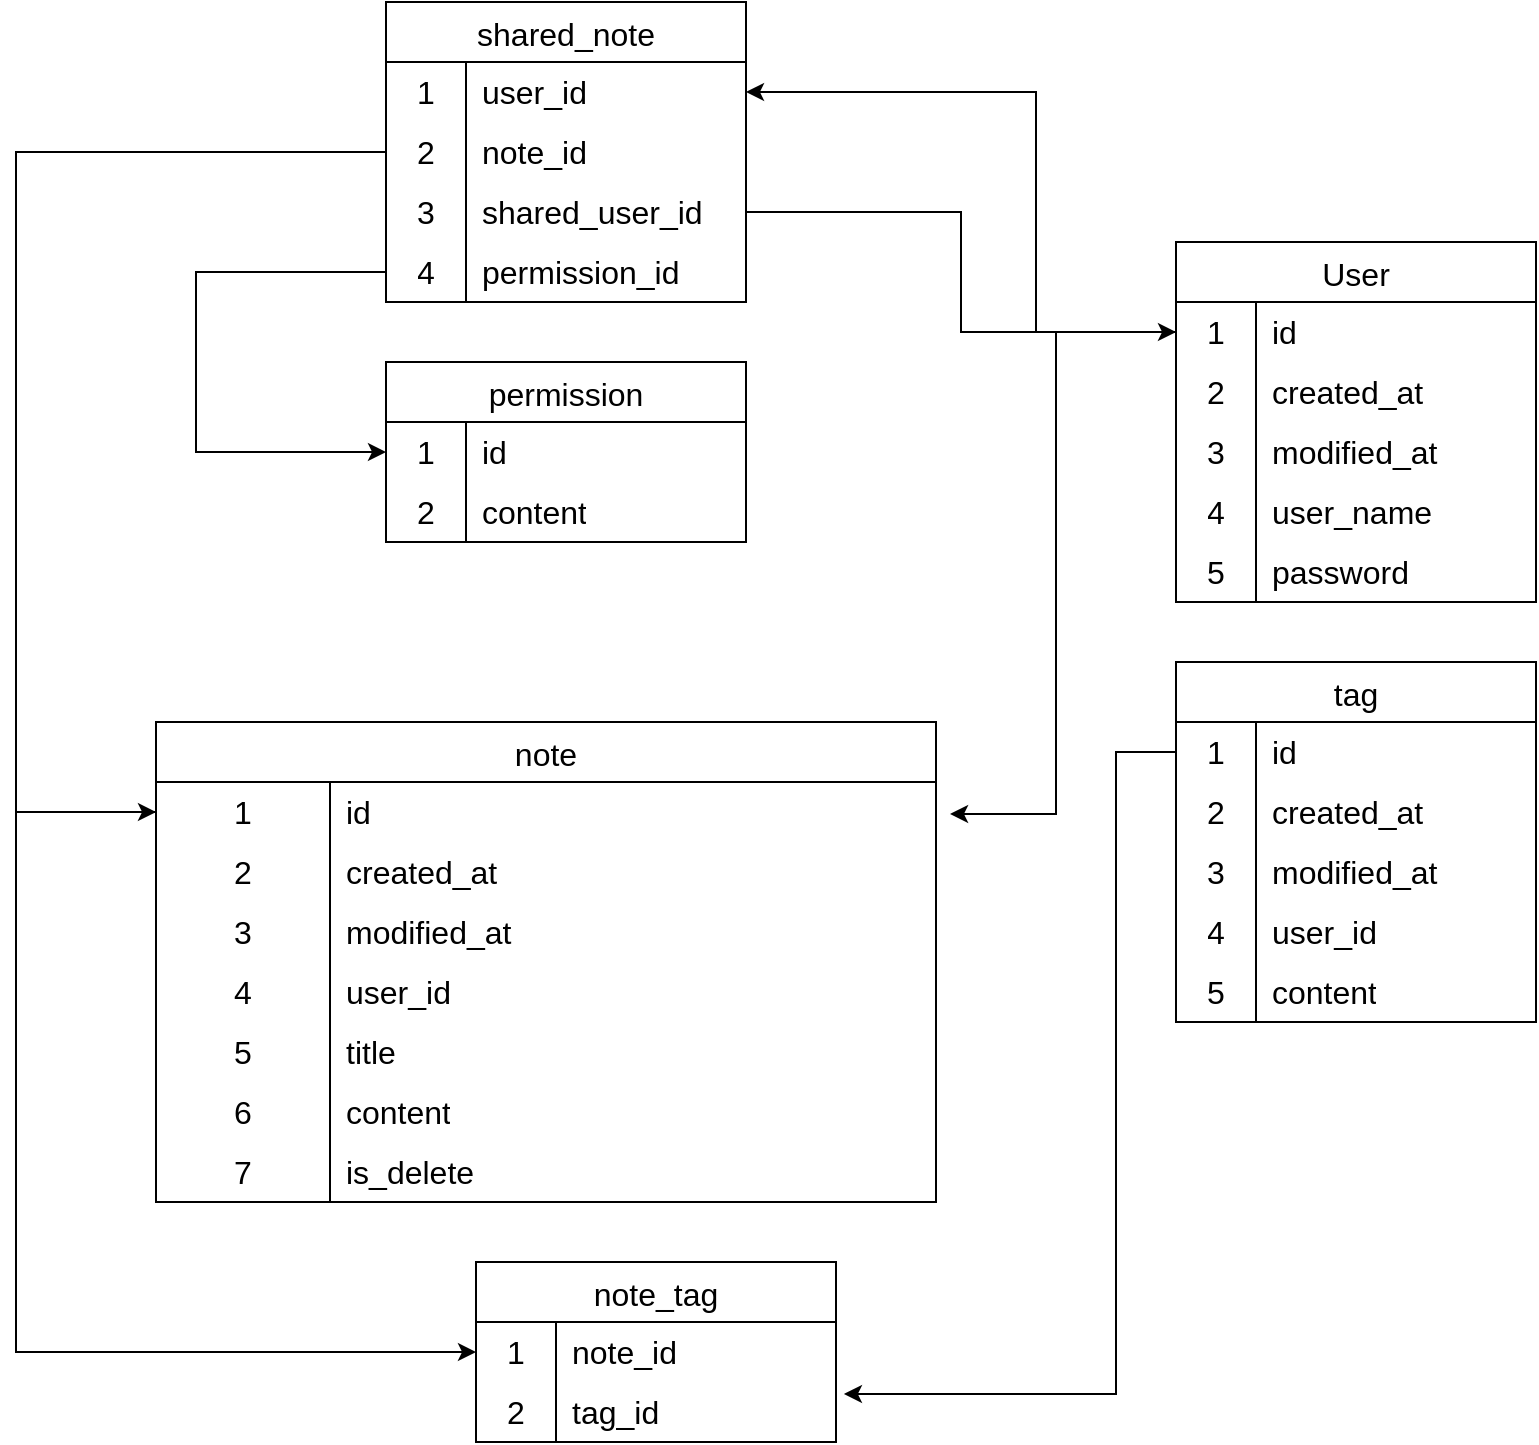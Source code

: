 <mxfile version="21.6.2" type="github">
  <diagram id="R2lEEEUBdFMjLlhIrx00" name="Page-1">
    <mxGraphModel dx="1434" dy="764" grid="1" gridSize="10" guides="1" tooltips="1" connect="1" arrows="1" fold="1" page="1" pageScale="1" pageWidth="850" pageHeight="1100" math="0" shadow="0" extFonts="Permanent Marker^https://fonts.googleapis.com/css?family=Permanent+Marker">
      <root>
        <mxCell id="0" />
        <mxCell id="1" parent="0" />
        <object label="note" id="VQeO6nDnTUrIf2RDV7d5-27">
          <mxCell style="shape=table;startSize=30;container=1;collapsible=0;childLayout=tableLayout;fixedRows=1;rowLines=0;fontStyle=0;strokeColor=default;fontSize=16;" vertex="1" parent="1">
            <mxGeometry x="100" y="400" width="390" height="240" as="geometry" />
          </mxCell>
        </object>
        <mxCell id="VQeO6nDnTUrIf2RDV7d5-28" value="" style="shape=tableRow;horizontal=0;startSize=0;swimlaneHead=0;swimlaneBody=0;top=0;left=0;bottom=0;right=0;collapsible=0;dropTarget=0;fillColor=none;points=[[0,0.5],[1,0.5]];portConstraint=eastwest;strokeColor=inherit;fontSize=16;" vertex="1" parent="VQeO6nDnTUrIf2RDV7d5-27">
          <mxGeometry y="30" width="390" height="30" as="geometry" />
        </mxCell>
        <mxCell id="VQeO6nDnTUrIf2RDV7d5-29" value="1" style="shape=partialRectangle;html=1;whiteSpace=wrap;connectable=0;fillColor=none;top=0;left=0;bottom=0;right=0;overflow=hidden;pointerEvents=1;strokeColor=inherit;fontSize=16;" vertex="1" parent="VQeO6nDnTUrIf2RDV7d5-28">
          <mxGeometry width="87" height="30" as="geometry">
            <mxRectangle width="87" height="30" as="alternateBounds" />
          </mxGeometry>
        </mxCell>
        <mxCell id="VQeO6nDnTUrIf2RDV7d5-30" value="id" style="shape=partialRectangle;html=1;whiteSpace=wrap;connectable=0;fillColor=none;top=0;left=0;bottom=0;right=0;align=left;spacingLeft=6;overflow=hidden;strokeColor=inherit;fontSize=16;" vertex="1" parent="VQeO6nDnTUrIf2RDV7d5-28">
          <mxGeometry x="87" width="303" height="30" as="geometry">
            <mxRectangle width="303" height="30" as="alternateBounds" />
          </mxGeometry>
        </mxCell>
        <mxCell id="VQeO6nDnTUrIf2RDV7d5-31" value="" style="shape=tableRow;horizontal=0;startSize=0;swimlaneHead=0;swimlaneBody=0;top=0;left=0;bottom=0;right=0;collapsible=0;dropTarget=0;fillColor=none;points=[[0,0.5],[1,0.5]];portConstraint=eastwest;strokeColor=inherit;fontSize=16;" vertex="1" parent="VQeO6nDnTUrIf2RDV7d5-27">
          <mxGeometry y="60" width="390" height="30" as="geometry" />
        </mxCell>
        <mxCell id="VQeO6nDnTUrIf2RDV7d5-32" value="2" style="shape=partialRectangle;html=1;whiteSpace=wrap;connectable=0;fillColor=none;top=0;left=0;bottom=0;right=0;overflow=hidden;strokeColor=inherit;fontSize=16;" vertex="1" parent="VQeO6nDnTUrIf2RDV7d5-31">
          <mxGeometry width="87" height="30" as="geometry">
            <mxRectangle width="87" height="30" as="alternateBounds" />
          </mxGeometry>
        </mxCell>
        <mxCell id="VQeO6nDnTUrIf2RDV7d5-33" value="created_at" style="shape=partialRectangle;html=1;whiteSpace=wrap;connectable=0;fillColor=none;top=0;left=0;bottom=0;right=0;align=left;spacingLeft=6;overflow=hidden;strokeColor=inherit;fontSize=16;" vertex="1" parent="VQeO6nDnTUrIf2RDV7d5-31">
          <mxGeometry x="87" width="303" height="30" as="geometry">
            <mxRectangle width="303" height="30" as="alternateBounds" />
          </mxGeometry>
        </mxCell>
        <mxCell id="VQeO6nDnTUrIf2RDV7d5-37" style="shape=tableRow;horizontal=0;startSize=0;swimlaneHead=0;swimlaneBody=0;top=0;left=0;bottom=0;right=0;collapsible=0;dropTarget=0;fillColor=none;points=[[0,0.5],[1,0.5]];portConstraint=eastwest;strokeColor=inherit;fontSize=16;" vertex="1" parent="VQeO6nDnTUrIf2RDV7d5-27">
          <mxGeometry y="90" width="390" height="30" as="geometry" />
        </mxCell>
        <mxCell id="VQeO6nDnTUrIf2RDV7d5-38" value="3" style="shape=partialRectangle;html=1;whiteSpace=wrap;connectable=0;fillColor=none;top=0;left=0;bottom=0;right=0;overflow=hidden;strokeColor=inherit;fontSize=16;" vertex="1" parent="VQeO6nDnTUrIf2RDV7d5-37">
          <mxGeometry width="87" height="30" as="geometry">
            <mxRectangle width="87" height="30" as="alternateBounds" />
          </mxGeometry>
        </mxCell>
        <mxCell id="VQeO6nDnTUrIf2RDV7d5-39" value="modified_at" style="shape=partialRectangle;html=1;whiteSpace=wrap;connectable=0;fillColor=none;top=0;left=0;bottom=0;right=0;align=left;spacingLeft=6;overflow=hidden;strokeColor=inherit;fontSize=16;" vertex="1" parent="VQeO6nDnTUrIf2RDV7d5-37">
          <mxGeometry x="87" width="303" height="30" as="geometry">
            <mxRectangle width="303" height="30" as="alternateBounds" />
          </mxGeometry>
        </mxCell>
        <mxCell id="VQeO6nDnTUrIf2RDV7d5-40" style="shape=tableRow;horizontal=0;startSize=0;swimlaneHead=0;swimlaneBody=0;top=0;left=0;bottom=0;right=0;collapsible=0;dropTarget=0;fillColor=none;points=[[0,0.5],[1,0.5]];portConstraint=eastwest;strokeColor=inherit;fontSize=16;" vertex="1" parent="VQeO6nDnTUrIf2RDV7d5-27">
          <mxGeometry y="120" width="390" height="30" as="geometry" />
        </mxCell>
        <mxCell id="VQeO6nDnTUrIf2RDV7d5-41" value="4" style="shape=partialRectangle;html=1;whiteSpace=wrap;connectable=0;fillColor=none;top=0;left=0;bottom=0;right=0;overflow=hidden;strokeColor=inherit;fontSize=16;" vertex="1" parent="VQeO6nDnTUrIf2RDV7d5-40">
          <mxGeometry width="87" height="30" as="geometry">
            <mxRectangle width="87" height="30" as="alternateBounds" />
          </mxGeometry>
        </mxCell>
        <mxCell id="VQeO6nDnTUrIf2RDV7d5-42" value="user_id" style="shape=partialRectangle;html=1;whiteSpace=wrap;connectable=0;fillColor=none;top=0;left=0;bottom=0;right=0;align=left;spacingLeft=6;overflow=hidden;strokeColor=inherit;fontSize=16;" vertex="1" parent="VQeO6nDnTUrIf2RDV7d5-40">
          <mxGeometry x="87" width="303" height="30" as="geometry">
            <mxRectangle width="303" height="30" as="alternateBounds" />
          </mxGeometry>
        </mxCell>
        <mxCell id="VQeO6nDnTUrIf2RDV7d5-50" style="shape=tableRow;horizontal=0;startSize=0;swimlaneHead=0;swimlaneBody=0;top=0;left=0;bottom=0;right=0;collapsible=0;dropTarget=0;fillColor=none;points=[[0,0.5],[1,0.5]];portConstraint=eastwest;strokeColor=inherit;fontSize=16;" vertex="1" parent="VQeO6nDnTUrIf2RDV7d5-27">
          <mxGeometry y="150" width="390" height="30" as="geometry" />
        </mxCell>
        <mxCell id="VQeO6nDnTUrIf2RDV7d5-51" value="5" style="shape=partialRectangle;html=1;whiteSpace=wrap;connectable=0;fillColor=none;top=0;left=0;bottom=0;right=0;overflow=hidden;strokeColor=inherit;fontSize=16;" vertex="1" parent="VQeO6nDnTUrIf2RDV7d5-50">
          <mxGeometry width="87" height="30" as="geometry">
            <mxRectangle width="87" height="30" as="alternateBounds" />
          </mxGeometry>
        </mxCell>
        <mxCell id="VQeO6nDnTUrIf2RDV7d5-52" value="title" style="shape=partialRectangle;html=1;whiteSpace=wrap;connectable=0;fillColor=none;top=0;left=0;bottom=0;right=0;align=left;spacingLeft=6;overflow=hidden;strokeColor=inherit;fontSize=16;" vertex="1" parent="VQeO6nDnTUrIf2RDV7d5-50">
          <mxGeometry x="87" width="303" height="30" as="geometry">
            <mxRectangle width="303" height="30" as="alternateBounds" />
          </mxGeometry>
        </mxCell>
        <mxCell id="VQeO6nDnTUrIf2RDV7d5-88" style="shape=tableRow;horizontal=0;startSize=0;swimlaneHead=0;swimlaneBody=0;top=0;left=0;bottom=0;right=0;collapsible=0;dropTarget=0;fillColor=none;points=[[0,0.5],[1,0.5]];portConstraint=eastwest;strokeColor=inherit;fontSize=16;" vertex="1" parent="VQeO6nDnTUrIf2RDV7d5-27">
          <mxGeometry y="180" width="390" height="30" as="geometry" />
        </mxCell>
        <mxCell id="VQeO6nDnTUrIf2RDV7d5-89" value="6" style="shape=partialRectangle;html=1;whiteSpace=wrap;connectable=0;fillColor=none;top=0;left=0;bottom=0;right=0;overflow=hidden;strokeColor=inherit;fontSize=16;" vertex="1" parent="VQeO6nDnTUrIf2RDV7d5-88">
          <mxGeometry width="87" height="30" as="geometry">
            <mxRectangle width="87" height="30" as="alternateBounds" />
          </mxGeometry>
        </mxCell>
        <mxCell id="VQeO6nDnTUrIf2RDV7d5-90" value="content" style="shape=partialRectangle;html=1;whiteSpace=wrap;connectable=0;fillColor=none;top=0;left=0;bottom=0;right=0;align=left;spacingLeft=6;overflow=hidden;strokeColor=inherit;fontSize=16;" vertex="1" parent="VQeO6nDnTUrIf2RDV7d5-88">
          <mxGeometry x="87" width="303" height="30" as="geometry">
            <mxRectangle width="303" height="30" as="alternateBounds" />
          </mxGeometry>
        </mxCell>
        <mxCell id="VQeO6nDnTUrIf2RDV7d5-93" style="shape=tableRow;horizontal=0;startSize=0;swimlaneHead=0;swimlaneBody=0;top=0;left=0;bottom=0;right=0;collapsible=0;dropTarget=0;fillColor=none;points=[[0,0.5],[1,0.5]];portConstraint=eastwest;strokeColor=inherit;fontSize=16;" vertex="1" parent="VQeO6nDnTUrIf2RDV7d5-27">
          <mxGeometry y="210" width="390" height="30" as="geometry" />
        </mxCell>
        <mxCell id="VQeO6nDnTUrIf2RDV7d5-94" value="7" style="shape=partialRectangle;html=1;whiteSpace=wrap;connectable=0;fillColor=none;top=0;left=0;bottom=0;right=0;overflow=hidden;strokeColor=inherit;fontSize=16;" vertex="1" parent="VQeO6nDnTUrIf2RDV7d5-93">
          <mxGeometry width="87" height="30" as="geometry">
            <mxRectangle width="87" height="30" as="alternateBounds" />
          </mxGeometry>
        </mxCell>
        <mxCell id="VQeO6nDnTUrIf2RDV7d5-95" value="is_delete" style="shape=partialRectangle;html=1;whiteSpace=wrap;connectable=0;fillColor=none;top=0;left=0;bottom=0;right=0;align=left;spacingLeft=6;overflow=hidden;strokeColor=inherit;fontSize=16;" vertex="1" parent="VQeO6nDnTUrIf2RDV7d5-93">
          <mxGeometry x="87" width="303" height="30" as="geometry">
            <mxRectangle width="303" height="30" as="alternateBounds" />
          </mxGeometry>
        </mxCell>
        <mxCell id="VQeO6nDnTUrIf2RDV7d5-53" value="User" style="shape=table;startSize=30;container=1;collapsible=0;childLayout=tableLayout;fixedRows=1;rowLines=0;fontStyle=0;strokeColor=default;fontSize=16;" vertex="1" parent="1">
          <mxGeometry x="610" y="160" width="180" height="180" as="geometry" />
        </mxCell>
        <mxCell id="VQeO6nDnTUrIf2RDV7d5-54" value="" style="shape=tableRow;horizontal=0;startSize=0;swimlaneHead=0;swimlaneBody=0;top=0;left=0;bottom=0;right=0;collapsible=0;dropTarget=0;fillColor=none;points=[[0,0.5],[1,0.5]];portConstraint=eastwest;strokeColor=inherit;fontSize=16;" vertex="1" parent="VQeO6nDnTUrIf2RDV7d5-53">
          <mxGeometry y="30" width="180" height="30" as="geometry" />
        </mxCell>
        <mxCell id="VQeO6nDnTUrIf2RDV7d5-55" value="1" style="shape=partialRectangle;html=1;whiteSpace=wrap;connectable=0;fillColor=none;top=0;left=0;bottom=0;right=0;overflow=hidden;pointerEvents=1;strokeColor=inherit;fontSize=16;" vertex="1" parent="VQeO6nDnTUrIf2RDV7d5-54">
          <mxGeometry width="40" height="30" as="geometry">
            <mxRectangle width="40" height="30" as="alternateBounds" />
          </mxGeometry>
        </mxCell>
        <mxCell id="VQeO6nDnTUrIf2RDV7d5-56" value="id" style="shape=partialRectangle;html=1;whiteSpace=wrap;connectable=0;fillColor=none;top=0;left=0;bottom=0;right=0;align=left;spacingLeft=6;overflow=hidden;strokeColor=inherit;fontSize=16;" vertex="1" parent="VQeO6nDnTUrIf2RDV7d5-54">
          <mxGeometry x="40" width="140" height="30" as="geometry">
            <mxRectangle width="140" height="30" as="alternateBounds" />
          </mxGeometry>
        </mxCell>
        <mxCell id="VQeO6nDnTUrIf2RDV7d5-57" value="" style="shape=tableRow;horizontal=0;startSize=0;swimlaneHead=0;swimlaneBody=0;top=0;left=0;bottom=0;right=0;collapsible=0;dropTarget=0;fillColor=none;points=[[0,0.5],[1,0.5]];portConstraint=eastwest;strokeColor=inherit;fontSize=16;" vertex="1" parent="VQeO6nDnTUrIf2RDV7d5-53">
          <mxGeometry y="60" width="180" height="30" as="geometry" />
        </mxCell>
        <mxCell id="VQeO6nDnTUrIf2RDV7d5-58" value="2" style="shape=partialRectangle;html=1;whiteSpace=wrap;connectable=0;fillColor=none;top=0;left=0;bottom=0;right=0;overflow=hidden;strokeColor=inherit;fontSize=16;" vertex="1" parent="VQeO6nDnTUrIf2RDV7d5-57">
          <mxGeometry width="40" height="30" as="geometry">
            <mxRectangle width="40" height="30" as="alternateBounds" />
          </mxGeometry>
        </mxCell>
        <mxCell id="VQeO6nDnTUrIf2RDV7d5-59" value="created_at" style="shape=partialRectangle;html=1;whiteSpace=wrap;connectable=0;fillColor=none;top=0;left=0;bottom=0;right=0;align=left;spacingLeft=6;overflow=hidden;strokeColor=inherit;fontSize=16;" vertex="1" parent="VQeO6nDnTUrIf2RDV7d5-57">
          <mxGeometry x="40" width="140" height="30" as="geometry">
            <mxRectangle width="140" height="30" as="alternateBounds" />
          </mxGeometry>
        </mxCell>
        <mxCell id="VQeO6nDnTUrIf2RDV7d5-60" value="" style="shape=tableRow;horizontal=0;startSize=0;swimlaneHead=0;swimlaneBody=0;top=0;left=0;bottom=0;right=0;collapsible=0;dropTarget=0;fillColor=none;points=[[0,0.5],[1,0.5]];portConstraint=eastwest;strokeColor=inherit;fontSize=16;" vertex="1" parent="VQeO6nDnTUrIf2RDV7d5-53">
          <mxGeometry y="90" width="180" height="30" as="geometry" />
        </mxCell>
        <mxCell id="VQeO6nDnTUrIf2RDV7d5-61" value="3" style="shape=partialRectangle;html=1;whiteSpace=wrap;connectable=0;fillColor=none;top=0;left=0;bottom=0;right=0;overflow=hidden;strokeColor=inherit;fontSize=16;" vertex="1" parent="VQeO6nDnTUrIf2RDV7d5-60">
          <mxGeometry width="40" height="30" as="geometry">
            <mxRectangle width="40" height="30" as="alternateBounds" />
          </mxGeometry>
        </mxCell>
        <mxCell id="VQeO6nDnTUrIf2RDV7d5-62" value="modified_at" style="shape=partialRectangle;html=1;whiteSpace=wrap;connectable=0;fillColor=none;top=0;left=0;bottom=0;right=0;align=left;spacingLeft=6;overflow=hidden;strokeColor=inherit;fontSize=16;" vertex="1" parent="VQeO6nDnTUrIf2RDV7d5-60">
          <mxGeometry x="40" width="140" height="30" as="geometry">
            <mxRectangle width="140" height="30" as="alternateBounds" />
          </mxGeometry>
        </mxCell>
        <mxCell id="VQeO6nDnTUrIf2RDV7d5-63" style="shape=tableRow;horizontal=0;startSize=0;swimlaneHead=0;swimlaneBody=0;top=0;left=0;bottom=0;right=0;collapsible=0;dropTarget=0;fillColor=none;points=[[0,0.5],[1,0.5]];portConstraint=eastwest;strokeColor=inherit;fontSize=16;" vertex="1" parent="VQeO6nDnTUrIf2RDV7d5-53">
          <mxGeometry y="120" width="180" height="30" as="geometry" />
        </mxCell>
        <mxCell id="VQeO6nDnTUrIf2RDV7d5-64" value="4" style="shape=partialRectangle;html=1;whiteSpace=wrap;connectable=0;fillColor=none;top=0;left=0;bottom=0;right=0;overflow=hidden;strokeColor=inherit;fontSize=16;" vertex="1" parent="VQeO6nDnTUrIf2RDV7d5-63">
          <mxGeometry width="40" height="30" as="geometry">
            <mxRectangle width="40" height="30" as="alternateBounds" />
          </mxGeometry>
        </mxCell>
        <mxCell id="VQeO6nDnTUrIf2RDV7d5-65" value="user_name" style="shape=partialRectangle;html=1;whiteSpace=wrap;connectable=0;fillColor=none;top=0;left=0;bottom=0;right=0;align=left;spacingLeft=6;overflow=hidden;strokeColor=inherit;fontSize=16;" vertex="1" parent="VQeO6nDnTUrIf2RDV7d5-63">
          <mxGeometry x="40" width="140" height="30" as="geometry">
            <mxRectangle width="140" height="30" as="alternateBounds" />
          </mxGeometry>
        </mxCell>
        <mxCell id="VQeO6nDnTUrIf2RDV7d5-69" style="shape=tableRow;horizontal=0;startSize=0;swimlaneHead=0;swimlaneBody=0;top=0;left=0;bottom=0;right=0;collapsible=0;dropTarget=0;fillColor=none;points=[[0,0.5],[1,0.5]];portConstraint=eastwest;strokeColor=inherit;fontSize=16;" vertex="1" parent="VQeO6nDnTUrIf2RDV7d5-53">
          <mxGeometry y="150" width="180" height="30" as="geometry" />
        </mxCell>
        <mxCell id="VQeO6nDnTUrIf2RDV7d5-70" value="5" style="shape=partialRectangle;html=1;whiteSpace=wrap;connectable=0;fillColor=none;top=0;left=0;bottom=0;right=0;overflow=hidden;strokeColor=inherit;fontSize=16;" vertex="1" parent="VQeO6nDnTUrIf2RDV7d5-69">
          <mxGeometry width="40" height="30" as="geometry">
            <mxRectangle width="40" height="30" as="alternateBounds" />
          </mxGeometry>
        </mxCell>
        <mxCell id="VQeO6nDnTUrIf2RDV7d5-71" value="password" style="shape=partialRectangle;html=1;whiteSpace=wrap;connectable=0;fillColor=none;top=0;left=0;bottom=0;right=0;align=left;spacingLeft=6;overflow=hidden;strokeColor=inherit;fontSize=16;" vertex="1" parent="VQeO6nDnTUrIf2RDV7d5-69">
          <mxGeometry x="40" width="140" height="30" as="geometry">
            <mxRectangle width="140" height="30" as="alternateBounds" />
          </mxGeometry>
        </mxCell>
        <mxCell id="VQeO6nDnTUrIf2RDV7d5-72" value="tag" style="shape=table;startSize=30;container=1;collapsible=0;childLayout=tableLayout;fixedRows=1;rowLines=0;fontStyle=0;strokeColor=default;fontSize=16;" vertex="1" parent="1">
          <mxGeometry x="610" y="370" width="180" height="180" as="geometry" />
        </mxCell>
        <mxCell id="VQeO6nDnTUrIf2RDV7d5-73" value="" style="shape=tableRow;horizontal=0;startSize=0;swimlaneHead=0;swimlaneBody=0;top=0;left=0;bottom=0;right=0;collapsible=0;dropTarget=0;fillColor=none;points=[[0,0.5],[1,0.5]];portConstraint=eastwest;strokeColor=inherit;fontSize=16;" vertex="1" parent="VQeO6nDnTUrIf2RDV7d5-72">
          <mxGeometry y="30" width="180" height="30" as="geometry" />
        </mxCell>
        <mxCell id="VQeO6nDnTUrIf2RDV7d5-74" value="1" style="shape=partialRectangle;html=1;whiteSpace=wrap;connectable=0;fillColor=none;top=0;left=0;bottom=0;right=0;overflow=hidden;pointerEvents=1;strokeColor=inherit;fontSize=16;" vertex="1" parent="VQeO6nDnTUrIf2RDV7d5-73">
          <mxGeometry width="40" height="30" as="geometry">
            <mxRectangle width="40" height="30" as="alternateBounds" />
          </mxGeometry>
        </mxCell>
        <mxCell id="VQeO6nDnTUrIf2RDV7d5-75" value="id" style="shape=partialRectangle;html=1;whiteSpace=wrap;connectable=0;fillColor=none;top=0;left=0;bottom=0;right=0;align=left;spacingLeft=6;overflow=hidden;strokeColor=inherit;fontSize=16;" vertex="1" parent="VQeO6nDnTUrIf2RDV7d5-73">
          <mxGeometry x="40" width="140" height="30" as="geometry">
            <mxRectangle width="140" height="30" as="alternateBounds" />
          </mxGeometry>
        </mxCell>
        <mxCell id="VQeO6nDnTUrIf2RDV7d5-76" value="" style="shape=tableRow;horizontal=0;startSize=0;swimlaneHead=0;swimlaneBody=0;top=0;left=0;bottom=0;right=0;collapsible=0;dropTarget=0;fillColor=none;points=[[0,0.5],[1,0.5]];portConstraint=eastwest;strokeColor=inherit;fontSize=16;" vertex="1" parent="VQeO6nDnTUrIf2RDV7d5-72">
          <mxGeometry y="60" width="180" height="30" as="geometry" />
        </mxCell>
        <mxCell id="VQeO6nDnTUrIf2RDV7d5-77" value="2" style="shape=partialRectangle;html=1;whiteSpace=wrap;connectable=0;fillColor=none;top=0;left=0;bottom=0;right=0;overflow=hidden;strokeColor=inherit;fontSize=16;" vertex="1" parent="VQeO6nDnTUrIf2RDV7d5-76">
          <mxGeometry width="40" height="30" as="geometry">
            <mxRectangle width="40" height="30" as="alternateBounds" />
          </mxGeometry>
        </mxCell>
        <mxCell id="VQeO6nDnTUrIf2RDV7d5-78" value="created_at" style="shape=partialRectangle;html=1;whiteSpace=wrap;connectable=0;fillColor=none;top=0;left=0;bottom=0;right=0;align=left;spacingLeft=6;overflow=hidden;strokeColor=inherit;fontSize=16;" vertex="1" parent="VQeO6nDnTUrIf2RDV7d5-76">
          <mxGeometry x="40" width="140" height="30" as="geometry">
            <mxRectangle width="140" height="30" as="alternateBounds" />
          </mxGeometry>
        </mxCell>
        <mxCell id="VQeO6nDnTUrIf2RDV7d5-79" value="" style="shape=tableRow;horizontal=0;startSize=0;swimlaneHead=0;swimlaneBody=0;top=0;left=0;bottom=0;right=0;collapsible=0;dropTarget=0;fillColor=none;points=[[0,0.5],[1,0.5]];portConstraint=eastwest;strokeColor=inherit;fontSize=16;" vertex="1" parent="VQeO6nDnTUrIf2RDV7d5-72">
          <mxGeometry y="90" width="180" height="30" as="geometry" />
        </mxCell>
        <mxCell id="VQeO6nDnTUrIf2RDV7d5-80" value="3" style="shape=partialRectangle;html=1;whiteSpace=wrap;connectable=0;fillColor=none;top=0;left=0;bottom=0;right=0;overflow=hidden;strokeColor=inherit;fontSize=16;" vertex="1" parent="VQeO6nDnTUrIf2RDV7d5-79">
          <mxGeometry width="40" height="30" as="geometry">
            <mxRectangle width="40" height="30" as="alternateBounds" />
          </mxGeometry>
        </mxCell>
        <mxCell id="VQeO6nDnTUrIf2RDV7d5-81" value="modified_at" style="shape=partialRectangle;html=1;whiteSpace=wrap;connectable=0;fillColor=none;top=0;left=0;bottom=0;right=0;align=left;spacingLeft=6;overflow=hidden;strokeColor=inherit;fontSize=16;" vertex="1" parent="VQeO6nDnTUrIf2RDV7d5-79">
          <mxGeometry x="40" width="140" height="30" as="geometry">
            <mxRectangle width="140" height="30" as="alternateBounds" />
          </mxGeometry>
        </mxCell>
        <mxCell id="VQeO6nDnTUrIf2RDV7d5-82" style="shape=tableRow;horizontal=0;startSize=0;swimlaneHead=0;swimlaneBody=0;top=0;left=0;bottom=0;right=0;collapsible=0;dropTarget=0;fillColor=none;points=[[0,0.5],[1,0.5]];portConstraint=eastwest;strokeColor=inherit;fontSize=16;" vertex="1" parent="VQeO6nDnTUrIf2RDV7d5-72">
          <mxGeometry y="120" width="180" height="30" as="geometry" />
        </mxCell>
        <mxCell id="VQeO6nDnTUrIf2RDV7d5-83" value="4" style="shape=partialRectangle;html=1;whiteSpace=wrap;connectable=0;fillColor=none;top=0;left=0;bottom=0;right=0;overflow=hidden;strokeColor=inherit;fontSize=16;" vertex="1" parent="VQeO6nDnTUrIf2RDV7d5-82">
          <mxGeometry width="40" height="30" as="geometry">
            <mxRectangle width="40" height="30" as="alternateBounds" />
          </mxGeometry>
        </mxCell>
        <mxCell id="VQeO6nDnTUrIf2RDV7d5-84" value="user_id" style="shape=partialRectangle;html=1;whiteSpace=wrap;connectable=0;fillColor=none;top=0;left=0;bottom=0;right=0;align=left;spacingLeft=6;overflow=hidden;strokeColor=inherit;fontSize=16;" vertex="1" parent="VQeO6nDnTUrIf2RDV7d5-82">
          <mxGeometry x="40" width="140" height="30" as="geometry">
            <mxRectangle width="140" height="30" as="alternateBounds" />
          </mxGeometry>
        </mxCell>
        <mxCell id="VQeO6nDnTUrIf2RDV7d5-85" style="shape=tableRow;horizontal=0;startSize=0;swimlaneHead=0;swimlaneBody=0;top=0;left=0;bottom=0;right=0;collapsible=0;dropTarget=0;fillColor=none;points=[[0,0.5],[1,0.5]];portConstraint=eastwest;strokeColor=inherit;fontSize=16;" vertex="1" parent="VQeO6nDnTUrIf2RDV7d5-72">
          <mxGeometry y="150" width="180" height="30" as="geometry" />
        </mxCell>
        <mxCell id="VQeO6nDnTUrIf2RDV7d5-86" value="5" style="shape=partialRectangle;html=1;whiteSpace=wrap;connectable=0;fillColor=none;top=0;left=0;bottom=0;right=0;overflow=hidden;strokeColor=inherit;fontSize=16;" vertex="1" parent="VQeO6nDnTUrIf2RDV7d5-85">
          <mxGeometry width="40" height="30" as="geometry">
            <mxRectangle width="40" height="30" as="alternateBounds" />
          </mxGeometry>
        </mxCell>
        <mxCell id="VQeO6nDnTUrIf2RDV7d5-87" value="content" style="shape=partialRectangle;html=1;whiteSpace=wrap;connectable=0;fillColor=none;top=0;left=0;bottom=0;right=0;align=left;spacingLeft=6;overflow=hidden;strokeColor=inherit;fontSize=16;" vertex="1" parent="VQeO6nDnTUrIf2RDV7d5-85">
          <mxGeometry x="40" width="140" height="30" as="geometry">
            <mxRectangle width="140" height="30" as="alternateBounds" />
          </mxGeometry>
        </mxCell>
        <mxCell id="VQeO6nDnTUrIf2RDV7d5-97" value="shared_note" style="shape=table;startSize=30;container=1;collapsible=0;childLayout=tableLayout;fixedRows=1;rowLines=0;fontStyle=0;strokeColor=default;fontSize=16;" vertex="1" parent="1">
          <mxGeometry x="215" y="40" width="180" height="150" as="geometry" />
        </mxCell>
        <mxCell id="VQeO6nDnTUrIf2RDV7d5-98" value="" style="shape=tableRow;horizontal=0;startSize=0;swimlaneHead=0;swimlaneBody=0;top=0;left=0;bottom=0;right=0;collapsible=0;dropTarget=0;fillColor=none;points=[[0,0.5],[1,0.5]];portConstraint=eastwest;strokeColor=inherit;fontSize=16;" vertex="1" parent="VQeO6nDnTUrIf2RDV7d5-97">
          <mxGeometry y="30" width="180" height="30" as="geometry" />
        </mxCell>
        <mxCell id="VQeO6nDnTUrIf2RDV7d5-99" value="1" style="shape=partialRectangle;html=1;whiteSpace=wrap;connectable=0;fillColor=none;top=0;left=0;bottom=0;right=0;overflow=hidden;pointerEvents=1;strokeColor=inherit;fontSize=16;" vertex="1" parent="VQeO6nDnTUrIf2RDV7d5-98">
          <mxGeometry width="40" height="30" as="geometry">
            <mxRectangle width="40" height="30" as="alternateBounds" />
          </mxGeometry>
        </mxCell>
        <mxCell id="VQeO6nDnTUrIf2RDV7d5-100" value="user_id" style="shape=partialRectangle;html=1;whiteSpace=wrap;connectable=0;fillColor=none;top=0;left=0;bottom=0;right=0;align=left;spacingLeft=6;overflow=hidden;strokeColor=inherit;fontSize=16;" vertex="1" parent="VQeO6nDnTUrIf2RDV7d5-98">
          <mxGeometry x="40" width="140" height="30" as="geometry">
            <mxRectangle width="140" height="30" as="alternateBounds" />
          </mxGeometry>
        </mxCell>
        <mxCell id="VQeO6nDnTUrIf2RDV7d5-101" value="" style="shape=tableRow;horizontal=0;startSize=0;swimlaneHead=0;swimlaneBody=0;top=0;left=0;bottom=0;right=0;collapsible=0;dropTarget=0;fillColor=none;points=[[0,0.5],[1,0.5]];portConstraint=eastwest;strokeColor=inherit;fontSize=16;" vertex="1" parent="VQeO6nDnTUrIf2RDV7d5-97">
          <mxGeometry y="60" width="180" height="30" as="geometry" />
        </mxCell>
        <mxCell id="VQeO6nDnTUrIf2RDV7d5-102" value="2" style="shape=partialRectangle;html=1;whiteSpace=wrap;connectable=0;fillColor=none;top=0;left=0;bottom=0;right=0;overflow=hidden;strokeColor=inherit;fontSize=16;" vertex="1" parent="VQeO6nDnTUrIf2RDV7d5-101">
          <mxGeometry width="40" height="30" as="geometry">
            <mxRectangle width="40" height="30" as="alternateBounds" />
          </mxGeometry>
        </mxCell>
        <mxCell id="VQeO6nDnTUrIf2RDV7d5-103" value="note_id" style="shape=partialRectangle;html=1;whiteSpace=wrap;connectable=0;fillColor=none;top=0;left=0;bottom=0;right=0;align=left;spacingLeft=6;overflow=hidden;strokeColor=inherit;fontSize=16;" vertex="1" parent="VQeO6nDnTUrIf2RDV7d5-101">
          <mxGeometry x="40" width="140" height="30" as="geometry">
            <mxRectangle width="140" height="30" as="alternateBounds" />
          </mxGeometry>
        </mxCell>
        <mxCell id="VQeO6nDnTUrIf2RDV7d5-104" value="" style="shape=tableRow;horizontal=0;startSize=0;swimlaneHead=0;swimlaneBody=0;top=0;left=0;bottom=0;right=0;collapsible=0;dropTarget=0;fillColor=none;points=[[0,0.5],[1,0.5]];portConstraint=eastwest;strokeColor=inherit;fontSize=16;" vertex="1" parent="VQeO6nDnTUrIf2RDV7d5-97">
          <mxGeometry y="90" width="180" height="30" as="geometry" />
        </mxCell>
        <mxCell id="VQeO6nDnTUrIf2RDV7d5-105" value="3" style="shape=partialRectangle;html=1;whiteSpace=wrap;connectable=0;fillColor=none;top=0;left=0;bottom=0;right=0;overflow=hidden;strokeColor=inherit;fontSize=16;" vertex="1" parent="VQeO6nDnTUrIf2RDV7d5-104">
          <mxGeometry width="40" height="30" as="geometry">
            <mxRectangle width="40" height="30" as="alternateBounds" />
          </mxGeometry>
        </mxCell>
        <mxCell id="VQeO6nDnTUrIf2RDV7d5-106" value="shared_user_id" style="shape=partialRectangle;html=1;whiteSpace=wrap;connectable=0;fillColor=none;top=0;left=0;bottom=0;right=0;align=left;spacingLeft=6;overflow=hidden;strokeColor=inherit;fontSize=16;" vertex="1" parent="VQeO6nDnTUrIf2RDV7d5-104">
          <mxGeometry x="40" width="140" height="30" as="geometry">
            <mxRectangle width="140" height="30" as="alternateBounds" />
          </mxGeometry>
        </mxCell>
        <mxCell id="VQeO6nDnTUrIf2RDV7d5-109" style="shape=tableRow;horizontal=0;startSize=0;swimlaneHead=0;swimlaneBody=0;top=0;left=0;bottom=0;right=0;collapsible=0;dropTarget=0;fillColor=none;points=[[0,0.5],[1,0.5]];portConstraint=eastwest;strokeColor=inherit;fontSize=16;" vertex="1" parent="VQeO6nDnTUrIf2RDV7d5-97">
          <mxGeometry y="120" width="180" height="30" as="geometry" />
        </mxCell>
        <mxCell id="VQeO6nDnTUrIf2RDV7d5-110" value="4" style="shape=partialRectangle;html=1;whiteSpace=wrap;connectable=0;fillColor=none;top=0;left=0;bottom=0;right=0;overflow=hidden;strokeColor=inherit;fontSize=16;" vertex="1" parent="VQeO6nDnTUrIf2RDV7d5-109">
          <mxGeometry width="40" height="30" as="geometry">
            <mxRectangle width="40" height="30" as="alternateBounds" />
          </mxGeometry>
        </mxCell>
        <mxCell id="VQeO6nDnTUrIf2RDV7d5-111" value="permission_id" style="shape=partialRectangle;html=1;whiteSpace=wrap;connectable=0;fillColor=none;top=0;left=0;bottom=0;right=0;align=left;spacingLeft=6;overflow=hidden;strokeColor=inherit;fontSize=16;" vertex="1" parent="VQeO6nDnTUrIf2RDV7d5-109">
          <mxGeometry x="40" width="140" height="30" as="geometry">
            <mxRectangle width="140" height="30" as="alternateBounds" />
          </mxGeometry>
        </mxCell>
        <mxCell id="VQeO6nDnTUrIf2RDV7d5-107" style="edgeStyle=orthogonalEdgeStyle;rounded=0;orthogonalLoop=1;jettySize=auto;html=1;exitX=0;exitY=0.5;exitDx=0;exitDy=0;entryX=0;entryY=0.5;entryDx=0;entryDy=0;" edge="1" parent="1" source="VQeO6nDnTUrIf2RDV7d5-101" target="VQeO6nDnTUrIf2RDV7d5-28">
          <mxGeometry relative="1" as="geometry">
            <Array as="points">
              <mxPoint x="30" y="115" />
              <mxPoint x="30" y="445" />
            </Array>
          </mxGeometry>
        </mxCell>
        <mxCell id="VQeO6nDnTUrIf2RDV7d5-108" style="edgeStyle=orthogonalEdgeStyle;rounded=0;orthogonalLoop=1;jettySize=auto;html=1;exitX=0;exitY=0.5;exitDx=0;exitDy=0;entryX=1;entryY=0.5;entryDx=0;entryDy=0;" edge="1" parent="1" source="VQeO6nDnTUrIf2RDV7d5-54" target="VQeO6nDnTUrIf2RDV7d5-98">
          <mxGeometry relative="1" as="geometry">
            <Array as="points">
              <mxPoint x="540" y="205" />
              <mxPoint x="540" y="85" />
            </Array>
          </mxGeometry>
        </mxCell>
        <mxCell id="VQeO6nDnTUrIf2RDV7d5-112" style="edgeStyle=orthogonalEdgeStyle;rounded=0;orthogonalLoop=1;jettySize=auto;html=1;exitX=1;exitY=0.5;exitDx=0;exitDy=0;" edge="1" parent="1" source="VQeO6nDnTUrIf2RDV7d5-104" target="VQeO6nDnTUrIf2RDV7d5-54">
          <mxGeometry relative="1" as="geometry" />
        </mxCell>
        <mxCell id="VQeO6nDnTUrIf2RDV7d5-113" value="permission" style="shape=table;startSize=30;container=1;collapsible=0;childLayout=tableLayout;fixedRows=1;rowLines=0;fontStyle=0;strokeColor=default;fontSize=16;" vertex="1" parent="1">
          <mxGeometry x="215" y="220" width="180" height="90" as="geometry" />
        </mxCell>
        <mxCell id="VQeO6nDnTUrIf2RDV7d5-114" value="" style="shape=tableRow;horizontal=0;startSize=0;swimlaneHead=0;swimlaneBody=0;top=0;left=0;bottom=0;right=0;collapsible=0;dropTarget=0;fillColor=none;points=[[0,0.5],[1,0.5]];portConstraint=eastwest;strokeColor=inherit;fontSize=16;" vertex="1" parent="VQeO6nDnTUrIf2RDV7d5-113">
          <mxGeometry y="30" width="180" height="30" as="geometry" />
        </mxCell>
        <mxCell id="VQeO6nDnTUrIf2RDV7d5-115" value="1" style="shape=partialRectangle;html=1;whiteSpace=wrap;connectable=0;fillColor=none;top=0;left=0;bottom=0;right=0;overflow=hidden;pointerEvents=1;strokeColor=inherit;fontSize=16;" vertex="1" parent="VQeO6nDnTUrIf2RDV7d5-114">
          <mxGeometry width="40" height="30" as="geometry">
            <mxRectangle width="40" height="30" as="alternateBounds" />
          </mxGeometry>
        </mxCell>
        <mxCell id="VQeO6nDnTUrIf2RDV7d5-116" value="id" style="shape=partialRectangle;html=1;whiteSpace=wrap;connectable=0;fillColor=none;top=0;left=0;bottom=0;right=0;align=left;spacingLeft=6;overflow=hidden;strokeColor=inherit;fontSize=16;" vertex="1" parent="VQeO6nDnTUrIf2RDV7d5-114">
          <mxGeometry x="40" width="140" height="30" as="geometry">
            <mxRectangle width="140" height="30" as="alternateBounds" />
          </mxGeometry>
        </mxCell>
        <mxCell id="VQeO6nDnTUrIf2RDV7d5-117" value="" style="shape=tableRow;horizontal=0;startSize=0;swimlaneHead=0;swimlaneBody=0;top=0;left=0;bottom=0;right=0;collapsible=0;dropTarget=0;fillColor=none;points=[[0,0.5],[1,0.5]];portConstraint=eastwest;strokeColor=inherit;fontSize=16;" vertex="1" parent="VQeO6nDnTUrIf2RDV7d5-113">
          <mxGeometry y="60" width="180" height="30" as="geometry" />
        </mxCell>
        <mxCell id="VQeO6nDnTUrIf2RDV7d5-118" value="2" style="shape=partialRectangle;html=1;whiteSpace=wrap;connectable=0;fillColor=none;top=0;left=0;bottom=0;right=0;overflow=hidden;strokeColor=inherit;fontSize=16;" vertex="1" parent="VQeO6nDnTUrIf2RDV7d5-117">
          <mxGeometry width="40" height="30" as="geometry">
            <mxRectangle width="40" height="30" as="alternateBounds" />
          </mxGeometry>
        </mxCell>
        <mxCell id="VQeO6nDnTUrIf2RDV7d5-119" value="content" style="shape=partialRectangle;html=1;whiteSpace=wrap;connectable=0;fillColor=none;top=0;left=0;bottom=0;right=0;align=left;spacingLeft=6;overflow=hidden;strokeColor=inherit;fontSize=16;" vertex="1" parent="VQeO6nDnTUrIf2RDV7d5-117">
          <mxGeometry x="40" width="140" height="30" as="geometry">
            <mxRectangle width="140" height="30" as="alternateBounds" />
          </mxGeometry>
        </mxCell>
        <mxCell id="VQeO6nDnTUrIf2RDV7d5-123" style="edgeStyle=orthogonalEdgeStyle;rounded=0;orthogonalLoop=1;jettySize=auto;html=1;exitX=0;exitY=0.5;exitDx=0;exitDy=0;entryX=0;entryY=0.5;entryDx=0;entryDy=0;" edge="1" parent="1" source="VQeO6nDnTUrIf2RDV7d5-109" target="VQeO6nDnTUrIf2RDV7d5-114">
          <mxGeometry relative="1" as="geometry">
            <Array as="points">
              <mxPoint x="120" y="175" />
              <mxPoint x="120" y="265" />
            </Array>
          </mxGeometry>
        </mxCell>
        <mxCell id="VQeO6nDnTUrIf2RDV7d5-124" style="edgeStyle=orthogonalEdgeStyle;rounded=0;orthogonalLoop=1;jettySize=auto;html=1;exitX=0;exitY=0.5;exitDx=0;exitDy=0;entryX=1.018;entryY=0.533;entryDx=0;entryDy=0;entryPerimeter=0;" edge="1" parent="1" source="VQeO6nDnTUrIf2RDV7d5-54" target="VQeO6nDnTUrIf2RDV7d5-28">
          <mxGeometry relative="1" as="geometry" />
        </mxCell>
        <mxCell id="VQeO6nDnTUrIf2RDV7d5-125" value="note_tag" style="shape=table;startSize=30;container=1;collapsible=0;childLayout=tableLayout;fixedRows=1;rowLines=0;fontStyle=0;strokeColor=default;fontSize=16;" vertex="1" parent="1">
          <mxGeometry x="260" y="670" width="180" height="90" as="geometry" />
        </mxCell>
        <mxCell id="VQeO6nDnTUrIf2RDV7d5-126" value="" style="shape=tableRow;horizontal=0;startSize=0;swimlaneHead=0;swimlaneBody=0;top=0;left=0;bottom=0;right=0;collapsible=0;dropTarget=0;fillColor=none;points=[[0,0.5],[1,0.5]];portConstraint=eastwest;strokeColor=inherit;fontSize=16;" vertex="1" parent="VQeO6nDnTUrIf2RDV7d5-125">
          <mxGeometry y="30" width="180" height="30" as="geometry" />
        </mxCell>
        <mxCell id="VQeO6nDnTUrIf2RDV7d5-127" value="1" style="shape=partialRectangle;html=1;whiteSpace=wrap;connectable=0;fillColor=none;top=0;left=0;bottom=0;right=0;overflow=hidden;pointerEvents=1;strokeColor=inherit;fontSize=16;" vertex="1" parent="VQeO6nDnTUrIf2RDV7d5-126">
          <mxGeometry width="40" height="30" as="geometry">
            <mxRectangle width="40" height="30" as="alternateBounds" />
          </mxGeometry>
        </mxCell>
        <mxCell id="VQeO6nDnTUrIf2RDV7d5-128" value="note_id" style="shape=partialRectangle;html=1;whiteSpace=wrap;connectable=0;fillColor=none;top=0;left=0;bottom=0;right=0;align=left;spacingLeft=6;overflow=hidden;strokeColor=inherit;fontSize=16;" vertex="1" parent="VQeO6nDnTUrIf2RDV7d5-126">
          <mxGeometry x="40" width="140" height="30" as="geometry">
            <mxRectangle width="140" height="30" as="alternateBounds" />
          </mxGeometry>
        </mxCell>
        <mxCell id="VQeO6nDnTUrIf2RDV7d5-129" value="" style="shape=tableRow;horizontal=0;startSize=0;swimlaneHead=0;swimlaneBody=0;top=0;left=0;bottom=0;right=0;collapsible=0;dropTarget=0;fillColor=none;points=[[0,0.5],[1,0.5]];portConstraint=eastwest;strokeColor=inherit;fontSize=16;" vertex="1" parent="VQeO6nDnTUrIf2RDV7d5-125">
          <mxGeometry y="60" width="180" height="30" as="geometry" />
        </mxCell>
        <mxCell id="VQeO6nDnTUrIf2RDV7d5-130" value="2" style="shape=partialRectangle;html=1;whiteSpace=wrap;connectable=0;fillColor=none;top=0;left=0;bottom=0;right=0;overflow=hidden;strokeColor=inherit;fontSize=16;" vertex="1" parent="VQeO6nDnTUrIf2RDV7d5-129">
          <mxGeometry width="40" height="30" as="geometry">
            <mxRectangle width="40" height="30" as="alternateBounds" />
          </mxGeometry>
        </mxCell>
        <mxCell id="VQeO6nDnTUrIf2RDV7d5-131" value="tag_id" style="shape=partialRectangle;html=1;whiteSpace=wrap;connectable=0;fillColor=none;top=0;left=0;bottom=0;right=0;align=left;spacingLeft=6;overflow=hidden;strokeColor=inherit;fontSize=16;" vertex="1" parent="VQeO6nDnTUrIf2RDV7d5-129">
          <mxGeometry x="40" width="140" height="30" as="geometry">
            <mxRectangle width="140" height="30" as="alternateBounds" />
          </mxGeometry>
        </mxCell>
        <mxCell id="VQeO6nDnTUrIf2RDV7d5-135" style="edgeStyle=orthogonalEdgeStyle;rounded=0;orthogonalLoop=1;jettySize=auto;html=1;exitX=0;exitY=0.5;exitDx=0;exitDy=0;entryX=1.022;entryY=0.2;entryDx=0;entryDy=0;entryPerimeter=0;" edge="1" parent="1" source="VQeO6nDnTUrIf2RDV7d5-73" target="VQeO6nDnTUrIf2RDV7d5-129">
          <mxGeometry relative="1" as="geometry">
            <Array as="points">
              <mxPoint x="580" y="415" />
              <mxPoint x="580" y="736" />
            </Array>
          </mxGeometry>
        </mxCell>
        <mxCell id="VQeO6nDnTUrIf2RDV7d5-136" style="edgeStyle=orthogonalEdgeStyle;rounded=0;orthogonalLoop=1;jettySize=auto;html=1;exitX=0;exitY=0.5;exitDx=0;exitDy=0;entryX=0;entryY=0.5;entryDx=0;entryDy=0;" edge="1" parent="1" source="VQeO6nDnTUrIf2RDV7d5-28" target="VQeO6nDnTUrIf2RDV7d5-126">
          <mxGeometry relative="1" as="geometry">
            <Array as="points">
              <mxPoint x="30" y="445" />
              <mxPoint x="30" y="715" />
            </Array>
          </mxGeometry>
        </mxCell>
      </root>
    </mxGraphModel>
  </diagram>
</mxfile>
